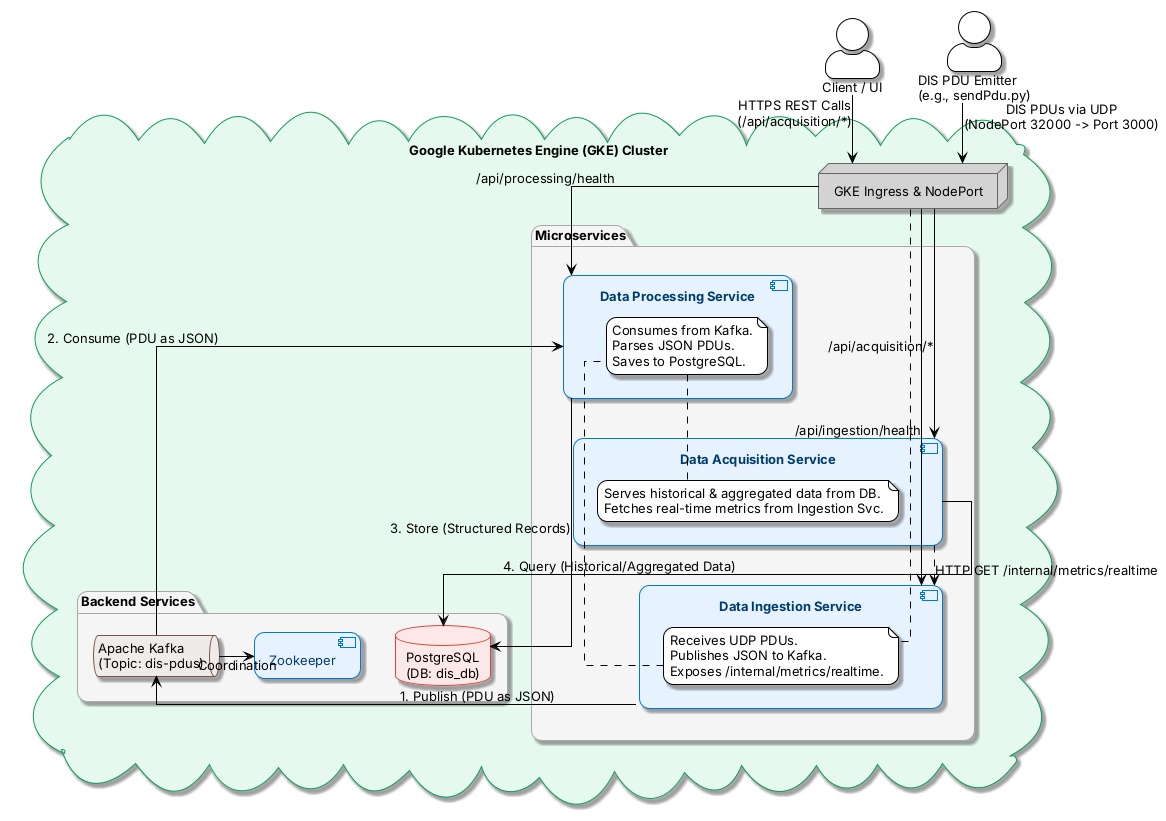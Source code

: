 @startuml
!theme plain
skinparam actorStyle awesome
skinparam roundcorner 20
skinparam shadowing true
skinparam defaultFontName "Inter"
skinparam defaultFontSize 13
skinparam Linetype ortho

skinparam package {
  borderColor #A8A8A8
  backgroundColor #F5F5F5
}
skinparam component {
  borderColor #0078D4
  backgroundColor #E6F3FF
  fontColor #003C6B
}
skinparam cloud {
  borderColor #0F9D58
  backgroundColor #E6F9EE
}
skinparam database {
  borderColor #DB4437
  backgroundColor #FCE8E6
}
skinparam queue {
  borderColor #795548
  backgroundColor #EFEBE9
}
skinparam node {
  borderColor #666666
  backgroundColor #D3D3D3
}

' Actors
actor "Client / UI" as UI
actor "DIS PDU Emitter\n(e.g., sendPdu.py)" as DIS_Source

' Main System Boundary
cloud "Google Kubernetes Engine (GKE) Cluster" {

    ' Ingress is the main entry point for HTTP traffic
    node "GKE Ingress & NodePort" as ingress

    ' Define the core microservices (Deployments)
    package "Microservices" {
      component "Data Ingestion Service" as ingestion {
        note bottom
          Receives UDP PDUs.
          Publishes JSON to Kafka.
          Exposes /internal/metrics/realtime.
        end note
      }
      component "Data Processing Service" as processing {
        note bottom
          Consumes from Kafka.
          Parses JSON PDUs.
          Saves to PostgreSQL.
        end note
      }
      component "Data Acquisition Service" as acquisition {
        note bottom
          Serves historical & aggregated data from DB.
          Fetches real-time metrics from Ingestion Svc.
        end note
      }
    }

    ' Define the backend stateful services
    package "Backend Services" {
      queue "Apache Kafka\n(Topic: dis-pdus)" as kafka
      database "PostgreSQL\n(DB: dis_db)" as postgres
      component "Zookeeper" as zookeeper
    }
}

' --- Relationships ---

' --- External User Data Flow ---
UI -down-> ingress : HTTPS REST Calls\n(/api/acquisition/*)

' --- UDP Ingestion Flow ---
DIS_Source -down-> ingress : DIS PDUs via UDP\n(NodePort 32000 -> Port 3000)

' --- Ingress Routing ---
ingress --> acquisition : /api/acquisition/* 
ingress --> ingestion : /api/ingestion/health 
ingress --> processing : /api/processing/health 

' --- Internal Data Pipeline ---
ingestion -> kafka : 1. Publish (PDU as JSON) 
processing <- kafka : 2. Consume (PDU as JSON) 
processing -> postgres : 3. Store (Structured Records) 
acquisition -> postgres : 4. Query (Historical/Aggregated Data) 

' --- Internal Service-to-Service Communication ---
acquisition ..> ingestion : HTTP GET /internal/metrics/realtime 

' --- Backend Service Coordination ---
kafka -> zookeeper : Coordination 

@enduml
